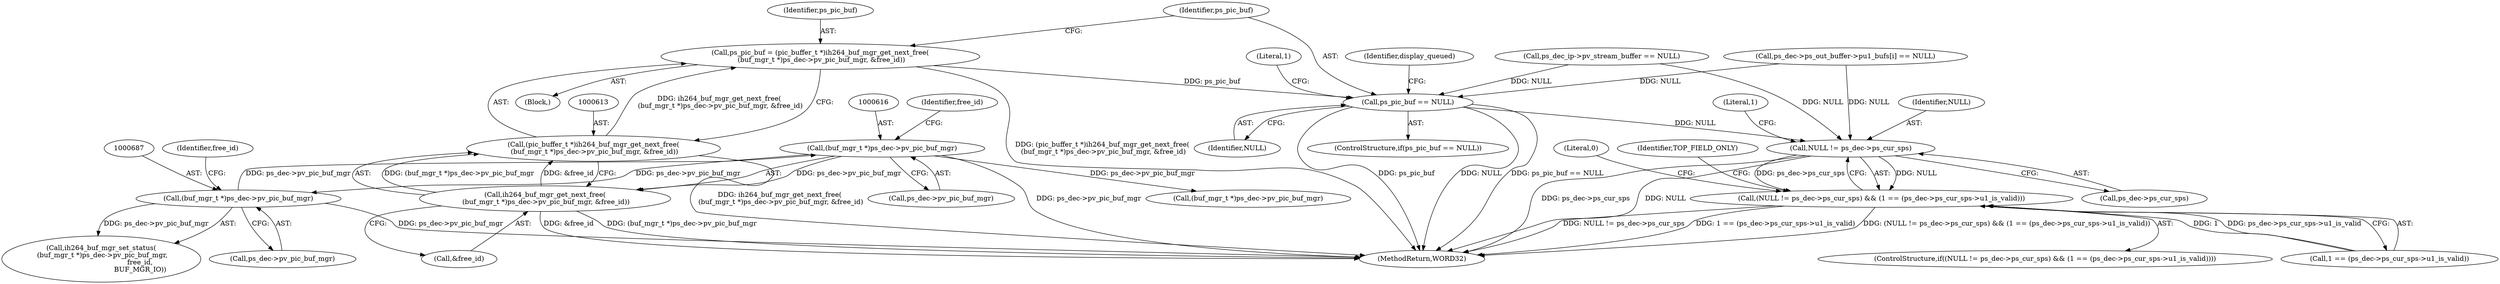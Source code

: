 digraph "0_Android_0b23c81c3dd9ec38f7e6806a3955fed1925541a0@pointer" {
"1000610" [label="(Call,ps_pic_buf = (pic_buffer_t *)ih264_buf_mgr_get_next_free(\n (buf_mgr_t *)ps_dec->pv_pic_buf_mgr, &free_id))"];
"1000612" [label="(Call,(pic_buffer_t *)ih264_buf_mgr_get_next_free(\n (buf_mgr_t *)ps_dec->pv_pic_buf_mgr, &free_id))"];
"1000614" [label="(Call,ih264_buf_mgr_get_next_free(\n (buf_mgr_t *)ps_dec->pv_pic_buf_mgr, &free_id))"];
"1000615" [label="(Call,(buf_mgr_t *)ps_dec->pv_pic_buf_mgr)"];
"1000686" [label="(Call,(buf_mgr_t *)ps_dec->pv_pic_buf_mgr)"];
"1000623" [label="(Call,ps_pic_buf == NULL)"];
"1002124" [label="(Call,NULL != ps_dec->ps_cur_sps)"];
"1002123" [label="(Call,(NULL != ps_dec->ps_cur_sps) && (1 == (ps_dec->ps_cur_sps->u1_is_valid)))"];
"1000624" [label="(Identifier,ps_pic_buf)"];
"1002226" [label="(MethodReturn,WORD32)"];
"1000688" [label="(Call,ps_dec->pv_pic_buf_mgr)"];
"1002129" [label="(Call,1 == (ps_dec->ps_cur_sps->u1_is_valid))"];
"1000621" [label="(Identifier,free_id)"];
"1000622" [label="(ControlStructure,if(ps_pic_buf == NULL))"];
"1002140" [label="(Literal,0)"];
"1000614" [label="(Call,ih264_buf_mgr_get_next_free(\n (buf_mgr_t *)ps_dec->pv_pic_buf_mgr, &free_id))"];
"1000270" [label="(Call,ps_dec_ip->pv_stream_buffer == NULL)"];
"1000630" [label="(Identifier,display_queued)"];
"1000421" [label="(Call,ps_dec->ps_out_buffer->pu1_bufs[i] == NULL)"];
"1000691" [label="(Identifier,free_id)"];
"1002122" [label="(ControlStructure,if((NULL != ps_dec->ps_cur_sps) && (1 == (ps_dec->ps_cur_sps->u1_is_valid))))"];
"1000685" [label="(Call,ih264_buf_mgr_set_status(\n (buf_mgr_t *)ps_dec->pv_pic_buf_mgr,\n                                    free_id,\n                                    BUF_MGR_IO))"];
"1000608" [label="(Block,)"];
"1002124" [label="(Call,NULL != ps_dec->ps_cur_sps)"];
"1000620" [label="(Call,&free_id)"];
"1002126" [label="(Call,ps_dec->ps_cur_sps)"];
"1002125" [label="(Identifier,NULL)"];
"1000617" [label="(Call,ps_dec->pv_pic_buf_mgr)"];
"1000678" [label="(Literal,1)"];
"1000610" [label="(Call,ps_pic_buf = (pic_buffer_t *)ih264_buf_mgr_get_next_free(\n (buf_mgr_t *)ps_dec->pv_pic_buf_mgr, &free_id))"];
"1000623" [label="(Call,ps_pic_buf == NULL)"];
"1000611" [label="(Identifier,ps_pic_buf)"];
"1000612" [label="(Call,(pic_buffer_t *)ih264_buf_mgr_get_next_free(\n (buf_mgr_t *)ps_dec->pv_pic_buf_mgr, &free_id))"];
"1000615" [label="(Call,(buf_mgr_t *)ps_dec->pv_pic_buf_mgr)"];
"1000686" [label="(Call,(buf_mgr_t *)ps_dec->pv_pic_buf_mgr)"];
"1000696" [label="(Call,(buf_mgr_t *)ps_dec->pv_pic_buf_mgr)"];
"1002130" [label="(Literal,1)"];
"1000625" [label="(Identifier,NULL)"];
"1002161" [label="(Identifier,TOP_FIELD_ONLY)"];
"1002123" [label="(Call,(NULL != ps_dec->ps_cur_sps) && (1 == (ps_dec->ps_cur_sps->u1_is_valid)))"];
"1000610" -> "1000608"  [label="AST: "];
"1000610" -> "1000612"  [label="CFG: "];
"1000611" -> "1000610"  [label="AST: "];
"1000612" -> "1000610"  [label="AST: "];
"1000624" -> "1000610"  [label="CFG: "];
"1000610" -> "1002226"  [label="DDG: (pic_buffer_t *)ih264_buf_mgr_get_next_free(\n (buf_mgr_t *)ps_dec->pv_pic_buf_mgr, &free_id)"];
"1000612" -> "1000610"  [label="DDG: ih264_buf_mgr_get_next_free(\n (buf_mgr_t *)ps_dec->pv_pic_buf_mgr, &free_id)"];
"1000610" -> "1000623"  [label="DDG: ps_pic_buf"];
"1000612" -> "1000614"  [label="CFG: "];
"1000613" -> "1000612"  [label="AST: "];
"1000614" -> "1000612"  [label="AST: "];
"1000612" -> "1002226"  [label="DDG: ih264_buf_mgr_get_next_free(\n (buf_mgr_t *)ps_dec->pv_pic_buf_mgr, &free_id)"];
"1000614" -> "1000612"  [label="DDG: (buf_mgr_t *)ps_dec->pv_pic_buf_mgr"];
"1000614" -> "1000612"  [label="DDG: &free_id"];
"1000614" -> "1000620"  [label="CFG: "];
"1000615" -> "1000614"  [label="AST: "];
"1000620" -> "1000614"  [label="AST: "];
"1000614" -> "1002226"  [label="DDG: (buf_mgr_t *)ps_dec->pv_pic_buf_mgr"];
"1000614" -> "1002226"  [label="DDG: &free_id"];
"1000615" -> "1000614"  [label="DDG: ps_dec->pv_pic_buf_mgr"];
"1000615" -> "1000617"  [label="CFG: "];
"1000616" -> "1000615"  [label="AST: "];
"1000617" -> "1000615"  [label="AST: "];
"1000621" -> "1000615"  [label="CFG: "];
"1000615" -> "1002226"  [label="DDG: ps_dec->pv_pic_buf_mgr"];
"1000686" -> "1000615"  [label="DDG: ps_dec->pv_pic_buf_mgr"];
"1000615" -> "1000686"  [label="DDG: ps_dec->pv_pic_buf_mgr"];
"1000615" -> "1000696"  [label="DDG: ps_dec->pv_pic_buf_mgr"];
"1000686" -> "1000685"  [label="AST: "];
"1000686" -> "1000688"  [label="CFG: "];
"1000687" -> "1000686"  [label="AST: "];
"1000688" -> "1000686"  [label="AST: "];
"1000691" -> "1000686"  [label="CFG: "];
"1000686" -> "1002226"  [label="DDG: ps_dec->pv_pic_buf_mgr"];
"1000686" -> "1000685"  [label="DDG: ps_dec->pv_pic_buf_mgr"];
"1000623" -> "1000622"  [label="AST: "];
"1000623" -> "1000625"  [label="CFG: "];
"1000624" -> "1000623"  [label="AST: "];
"1000625" -> "1000623"  [label="AST: "];
"1000630" -> "1000623"  [label="CFG: "];
"1000678" -> "1000623"  [label="CFG: "];
"1000623" -> "1002226"  [label="DDG: ps_pic_buf == NULL"];
"1000623" -> "1002226"  [label="DDG: ps_pic_buf"];
"1000623" -> "1002226"  [label="DDG: NULL"];
"1000421" -> "1000623"  [label="DDG: NULL"];
"1000270" -> "1000623"  [label="DDG: NULL"];
"1000623" -> "1002124"  [label="DDG: NULL"];
"1002124" -> "1002123"  [label="AST: "];
"1002124" -> "1002126"  [label="CFG: "];
"1002125" -> "1002124"  [label="AST: "];
"1002126" -> "1002124"  [label="AST: "];
"1002130" -> "1002124"  [label="CFG: "];
"1002123" -> "1002124"  [label="CFG: "];
"1002124" -> "1002226"  [label="DDG: ps_dec->ps_cur_sps"];
"1002124" -> "1002226"  [label="DDG: NULL"];
"1002124" -> "1002123"  [label="DDG: NULL"];
"1002124" -> "1002123"  [label="DDG: ps_dec->ps_cur_sps"];
"1000421" -> "1002124"  [label="DDG: NULL"];
"1000270" -> "1002124"  [label="DDG: NULL"];
"1002123" -> "1002122"  [label="AST: "];
"1002123" -> "1002129"  [label="CFG: "];
"1002129" -> "1002123"  [label="AST: "];
"1002140" -> "1002123"  [label="CFG: "];
"1002161" -> "1002123"  [label="CFG: "];
"1002123" -> "1002226"  [label="DDG: NULL != ps_dec->ps_cur_sps"];
"1002123" -> "1002226"  [label="DDG: 1 == (ps_dec->ps_cur_sps->u1_is_valid)"];
"1002123" -> "1002226"  [label="DDG: (NULL != ps_dec->ps_cur_sps) && (1 == (ps_dec->ps_cur_sps->u1_is_valid))"];
"1002129" -> "1002123"  [label="DDG: 1"];
"1002129" -> "1002123"  [label="DDG: ps_dec->ps_cur_sps->u1_is_valid"];
}
